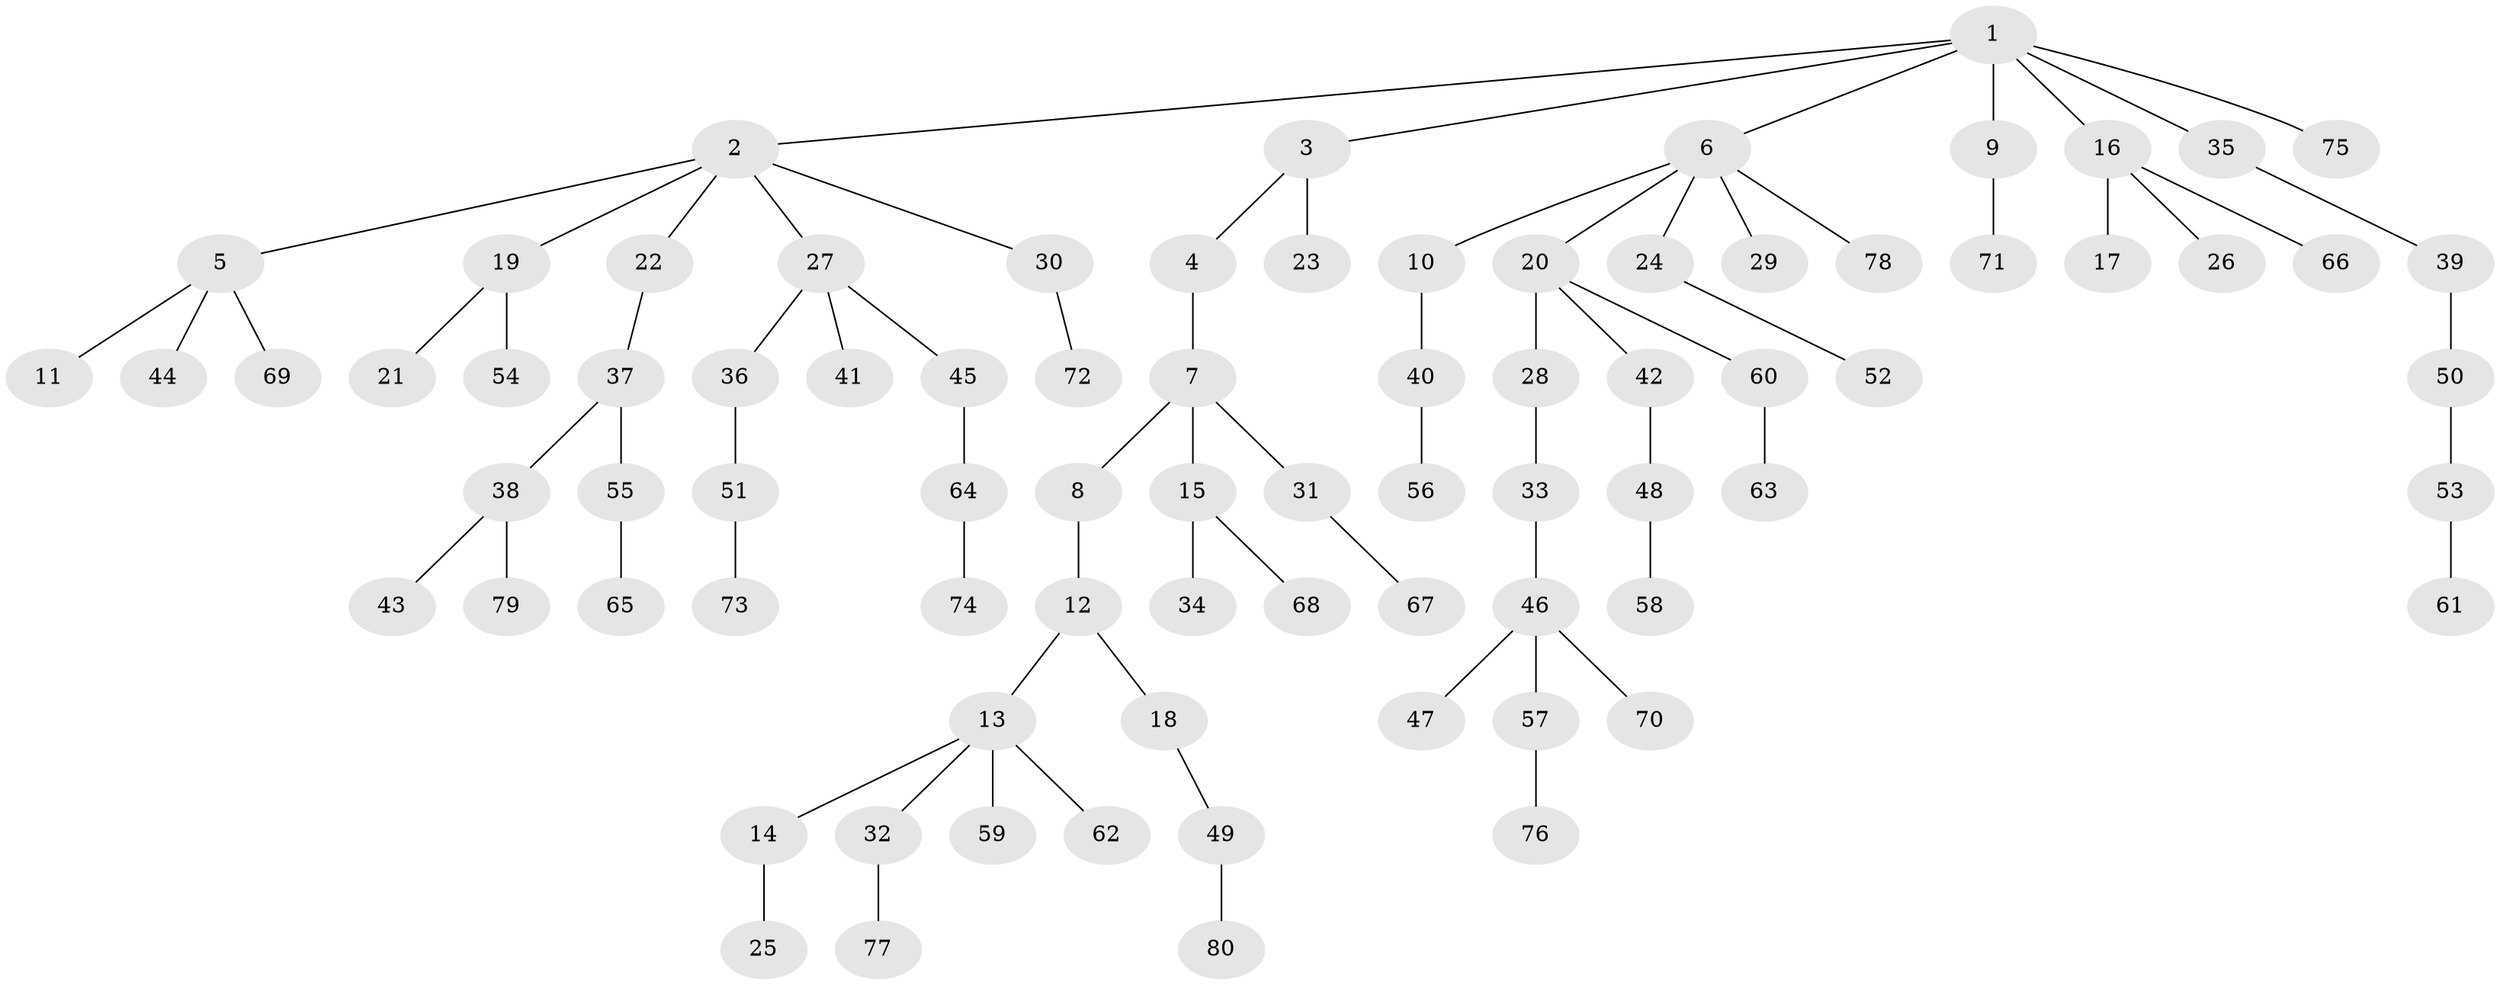// Generated by graph-tools (version 1.1) at 2025/11/02/27/25 16:11:28]
// undirected, 80 vertices, 79 edges
graph export_dot {
graph [start="1"]
  node [color=gray90,style=filled];
  1;
  2;
  3;
  4;
  5;
  6;
  7;
  8;
  9;
  10;
  11;
  12;
  13;
  14;
  15;
  16;
  17;
  18;
  19;
  20;
  21;
  22;
  23;
  24;
  25;
  26;
  27;
  28;
  29;
  30;
  31;
  32;
  33;
  34;
  35;
  36;
  37;
  38;
  39;
  40;
  41;
  42;
  43;
  44;
  45;
  46;
  47;
  48;
  49;
  50;
  51;
  52;
  53;
  54;
  55;
  56;
  57;
  58;
  59;
  60;
  61;
  62;
  63;
  64;
  65;
  66;
  67;
  68;
  69;
  70;
  71;
  72;
  73;
  74;
  75;
  76;
  77;
  78;
  79;
  80;
  1 -- 2;
  1 -- 3;
  1 -- 6;
  1 -- 9;
  1 -- 16;
  1 -- 35;
  1 -- 75;
  2 -- 5;
  2 -- 19;
  2 -- 22;
  2 -- 27;
  2 -- 30;
  3 -- 4;
  3 -- 23;
  4 -- 7;
  5 -- 11;
  5 -- 44;
  5 -- 69;
  6 -- 10;
  6 -- 20;
  6 -- 24;
  6 -- 29;
  6 -- 78;
  7 -- 8;
  7 -- 15;
  7 -- 31;
  8 -- 12;
  9 -- 71;
  10 -- 40;
  12 -- 13;
  12 -- 18;
  13 -- 14;
  13 -- 32;
  13 -- 59;
  13 -- 62;
  14 -- 25;
  15 -- 34;
  15 -- 68;
  16 -- 17;
  16 -- 26;
  16 -- 66;
  18 -- 49;
  19 -- 21;
  19 -- 54;
  20 -- 28;
  20 -- 42;
  20 -- 60;
  22 -- 37;
  24 -- 52;
  27 -- 36;
  27 -- 41;
  27 -- 45;
  28 -- 33;
  30 -- 72;
  31 -- 67;
  32 -- 77;
  33 -- 46;
  35 -- 39;
  36 -- 51;
  37 -- 38;
  37 -- 55;
  38 -- 43;
  38 -- 79;
  39 -- 50;
  40 -- 56;
  42 -- 48;
  45 -- 64;
  46 -- 47;
  46 -- 57;
  46 -- 70;
  48 -- 58;
  49 -- 80;
  50 -- 53;
  51 -- 73;
  53 -- 61;
  55 -- 65;
  57 -- 76;
  60 -- 63;
  64 -- 74;
}
